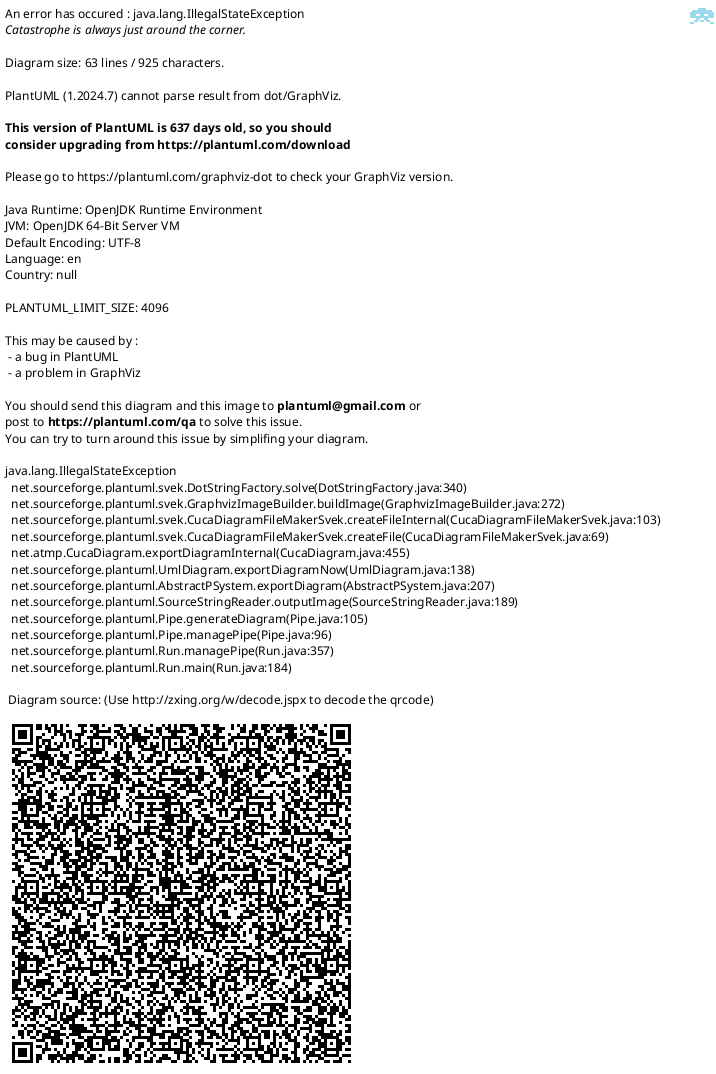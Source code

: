 @startuml
skinparam linetype ortho
'skinparam linetype polyline
'top to bottom direction
package "校猫荟流浪猫救助领养平台" {
package "网关(nacous)" {
    package "nacous"
}

package "业务层 (Service)" {
    package "admin" {
'                package "admin.controller"
'                package "admin.service"
'                package "admin.entity"
'                package "admin.mapper"
'                "admin.controller" --> "admin.service"
'                "admin.service" --> "admin.mapper"
'                "admin.mapper" --> "admin.entity"
            }
'    package "renren-fast"{
'    }
    package "volunteer" {
'                package "volunteer.controller"
'                package "volunteer.service"
'                package "volunteer.entity"
'                package "volunteer.mapper"
'                "volunteer.controller" --> "volunteer.service"
'                "volunteer.service" --> "volunteer.mapper"
'                "volunteer.mapper" --> "volunteer.entity"
            }

     package "donate" {
'                package "donate.controller"
'                package "donate.service"
'                package "donate.entity"
'                package "donate.mapper"
'                "donate.controller" --> "donate.service"
'                "donate.service" --> "donate.mapper"
'                "donate.mapper" --> "donate.entity"
            }
     package "user" {
'                package "user.controller"
'                package "user.service"
'                package "user.entity"
'                package "user.mapper"
'                "user.controller" --> "user.service"
'                "user.service" --> "user.mapper"
'                "user.mapper" --> "user.entity"
            }

     package "cat" {
'                package "cat.controller"
'                package "cat.service"
'                package "cat.entity"
'                package "cat.mapper"
'                "cat.controller" --> "cat.service"
'                "cat.service" --> "cat.mapper"
'                "cat.mapper" --> "cat.entity"
            }
     package "Community" {

     }

}

package "数据访问层 (Dao/repository)" {

    package "spring-boot-mybatis-plus"
    package “spring-boot-redis”

}

package "工具层 (common)" {
    package "exception"
    package “utils”
'    package “sql”
'    package “validator”
'    package “srping-security”


}

package "外部系统" {
    package "mysql"
    package “redis”
    package “sms”
    package “cos”
    package “Amap”

}

package "显示层 (View)" {
'  class JwtView
package "客户端"
package "后台管理"
}

"网关(nacous)" -down-> "业务层 (Service)"
'"工具层 (common)" -[hidden]-up-> "业务层 (Service)"
"业务层 (Service)" -down-> "工具层 (common)"

"工具层 (common)" -down-> "数据访问层 (Dao/repository)"
'"数据访问层 (Dao/repository)" -down-> "实体类 (Entity)"
"显示层 (View)" -down-> "网关(nacous)"

“数据访问层 (Dao/repository)” -down-> "外部系统"
}
@enduml